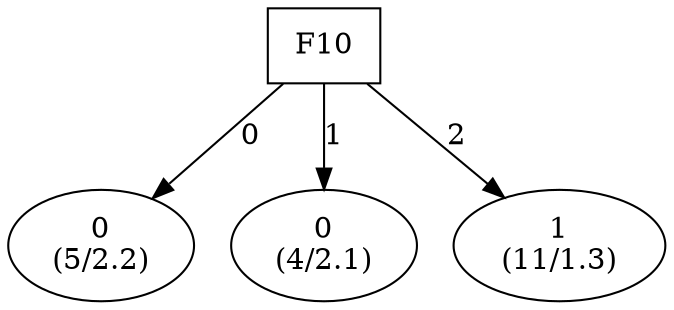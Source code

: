 digraph YaDT {
n0 [ shape=box, label="F10\n"]
n0 -> n1 [label="0"]
n1 [ shape=ellipse, label="0\n(5/2.2)"]
n0 -> n2 [label="1"]
n2 [ shape=ellipse, label="0\n(4/2.1)"]
n0 -> n3 [label="2"]
n3 [ shape=ellipse, label="1\n(11/1.3)"]
}
